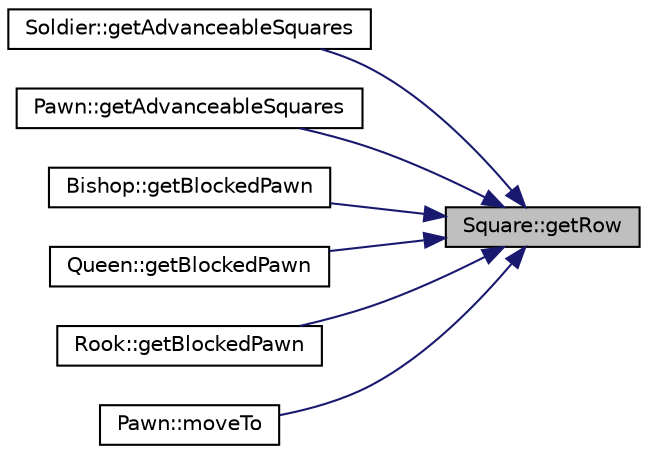 digraph "Square::getRow"
{
 // LATEX_PDF_SIZE
  bgcolor="transparent";
  edge [fontname="Helvetica",fontsize="10",labelfontname="Helvetica",labelfontsize="10"];
  node [fontname="Helvetica",fontsize="10",shape=record];
  rankdir="RL";
  Node1 [label="Square::getRow",height=0.2,width=0.4,color="black", fillcolor="grey75", style="filled", fontcolor="black",tooltip=" "];
  Node1 -> Node2 [dir="back",color="midnightblue",fontsize="10",style="solid",fontname="Helvetica"];
  Node2 [label="Soldier::getAdvanceableSquares",height=0.2,width=0.4,color="black",URL="$d9/dbe/classSoldier.html#ac24f5d7c8f0f5078c40c213c57df90e3",tooltip=" "];
  Node1 -> Node3 [dir="back",color="midnightblue",fontsize="10",style="solid",fontname="Helvetica"];
  Node3 [label="Pawn::getAdvanceableSquares",height=0.2,width=0.4,color="black",URL="$de/dff/classPawn.html#a962b686adfeb638d802ea5756173d138",tooltip=" "];
  Node1 -> Node4 [dir="back",color="midnightblue",fontsize="10",style="solid",fontname="Helvetica"];
  Node4 [label="Bishop::getBlockedPawn",height=0.2,width=0.4,color="black",URL="$de/dfb/classBishop.html#a653135611d9742ed6210ca4e129aa269",tooltip=" "];
  Node1 -> Node5 [dir="back",color="midnightblue",fontsize="10",style="solid",fontname="Helvetica"];
  Node5 [label="Queen::getBlockedPawn",height=0.2,width=0.4,color="black",URL="$d5/d3f/classQueen.html#ac581874885155768bee2550f5bc61949",tooltip=" "];
  Node1 -> Node6 [dir="back",color="midnightblue",fontsize="10",style="solid",fontname="Helvetica"];
  Node6 [label="Rook::getBlockedPawn",height=0.2,width=0.4,color="black",URL="$db/d7e/classRook.html#ad1d4441ffc4ed5cfe4c9b8c321712a76",tooltip=" "];
  Node1 -> Node7 [dir="back",color="midnightblue",fontsize="10",style="solid",fontname="Helvetica"];
  Node7 [label="Pawn::moveTo",height=0.2,width=0.4,color="black",URL="$de/dff/classPawn.html#a09d721be0b6bc891dd4453018b1252e1",tooltip=" "];
}
